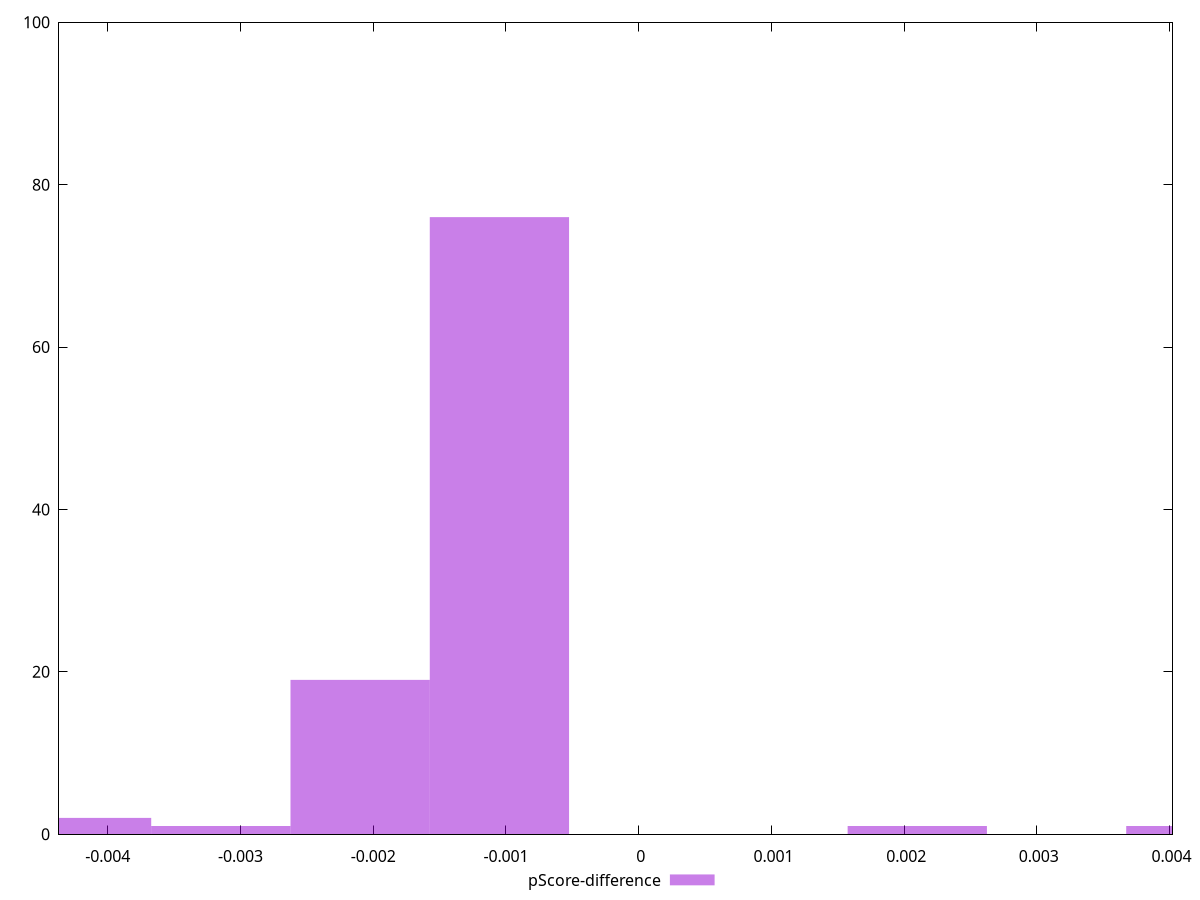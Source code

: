 reset

$pScoreDifference <<EOF
0.00209894883060114 1
-0.00104947441530057 76
-0.00209894883060114 19
-0.00419789766120228 2
-0.0031484232459017105 1
0.00419789766120228 1
EOF

set key outside below
set boxwidth 0.00104947441530057
set xrange [-0.004367882772181142:0.004021920572254339]
set yrange [0:100]
set trange [0:100]
set style fill transparent solid 0.5 noborder
set terminal svg size 640, 490 enhanced background rgb 'white'
set output "reports/report_00031_2021-02-24T23-18-18.084Z/speed-index/samples/card/pScore-difference/histogram.svg"

plot $pScoreDifference title "pScore-difference" with boxes

reset
